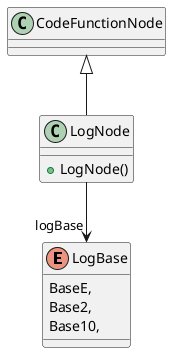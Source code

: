 @startuml
enum LogBase {
    BaseE,
    Base2,
    Base10,
}
class LogNode {
    + LogNode()
}
CodeFunctionNode <|-- LogNode
LogNode --> "logBase" LogBase
@enduml
